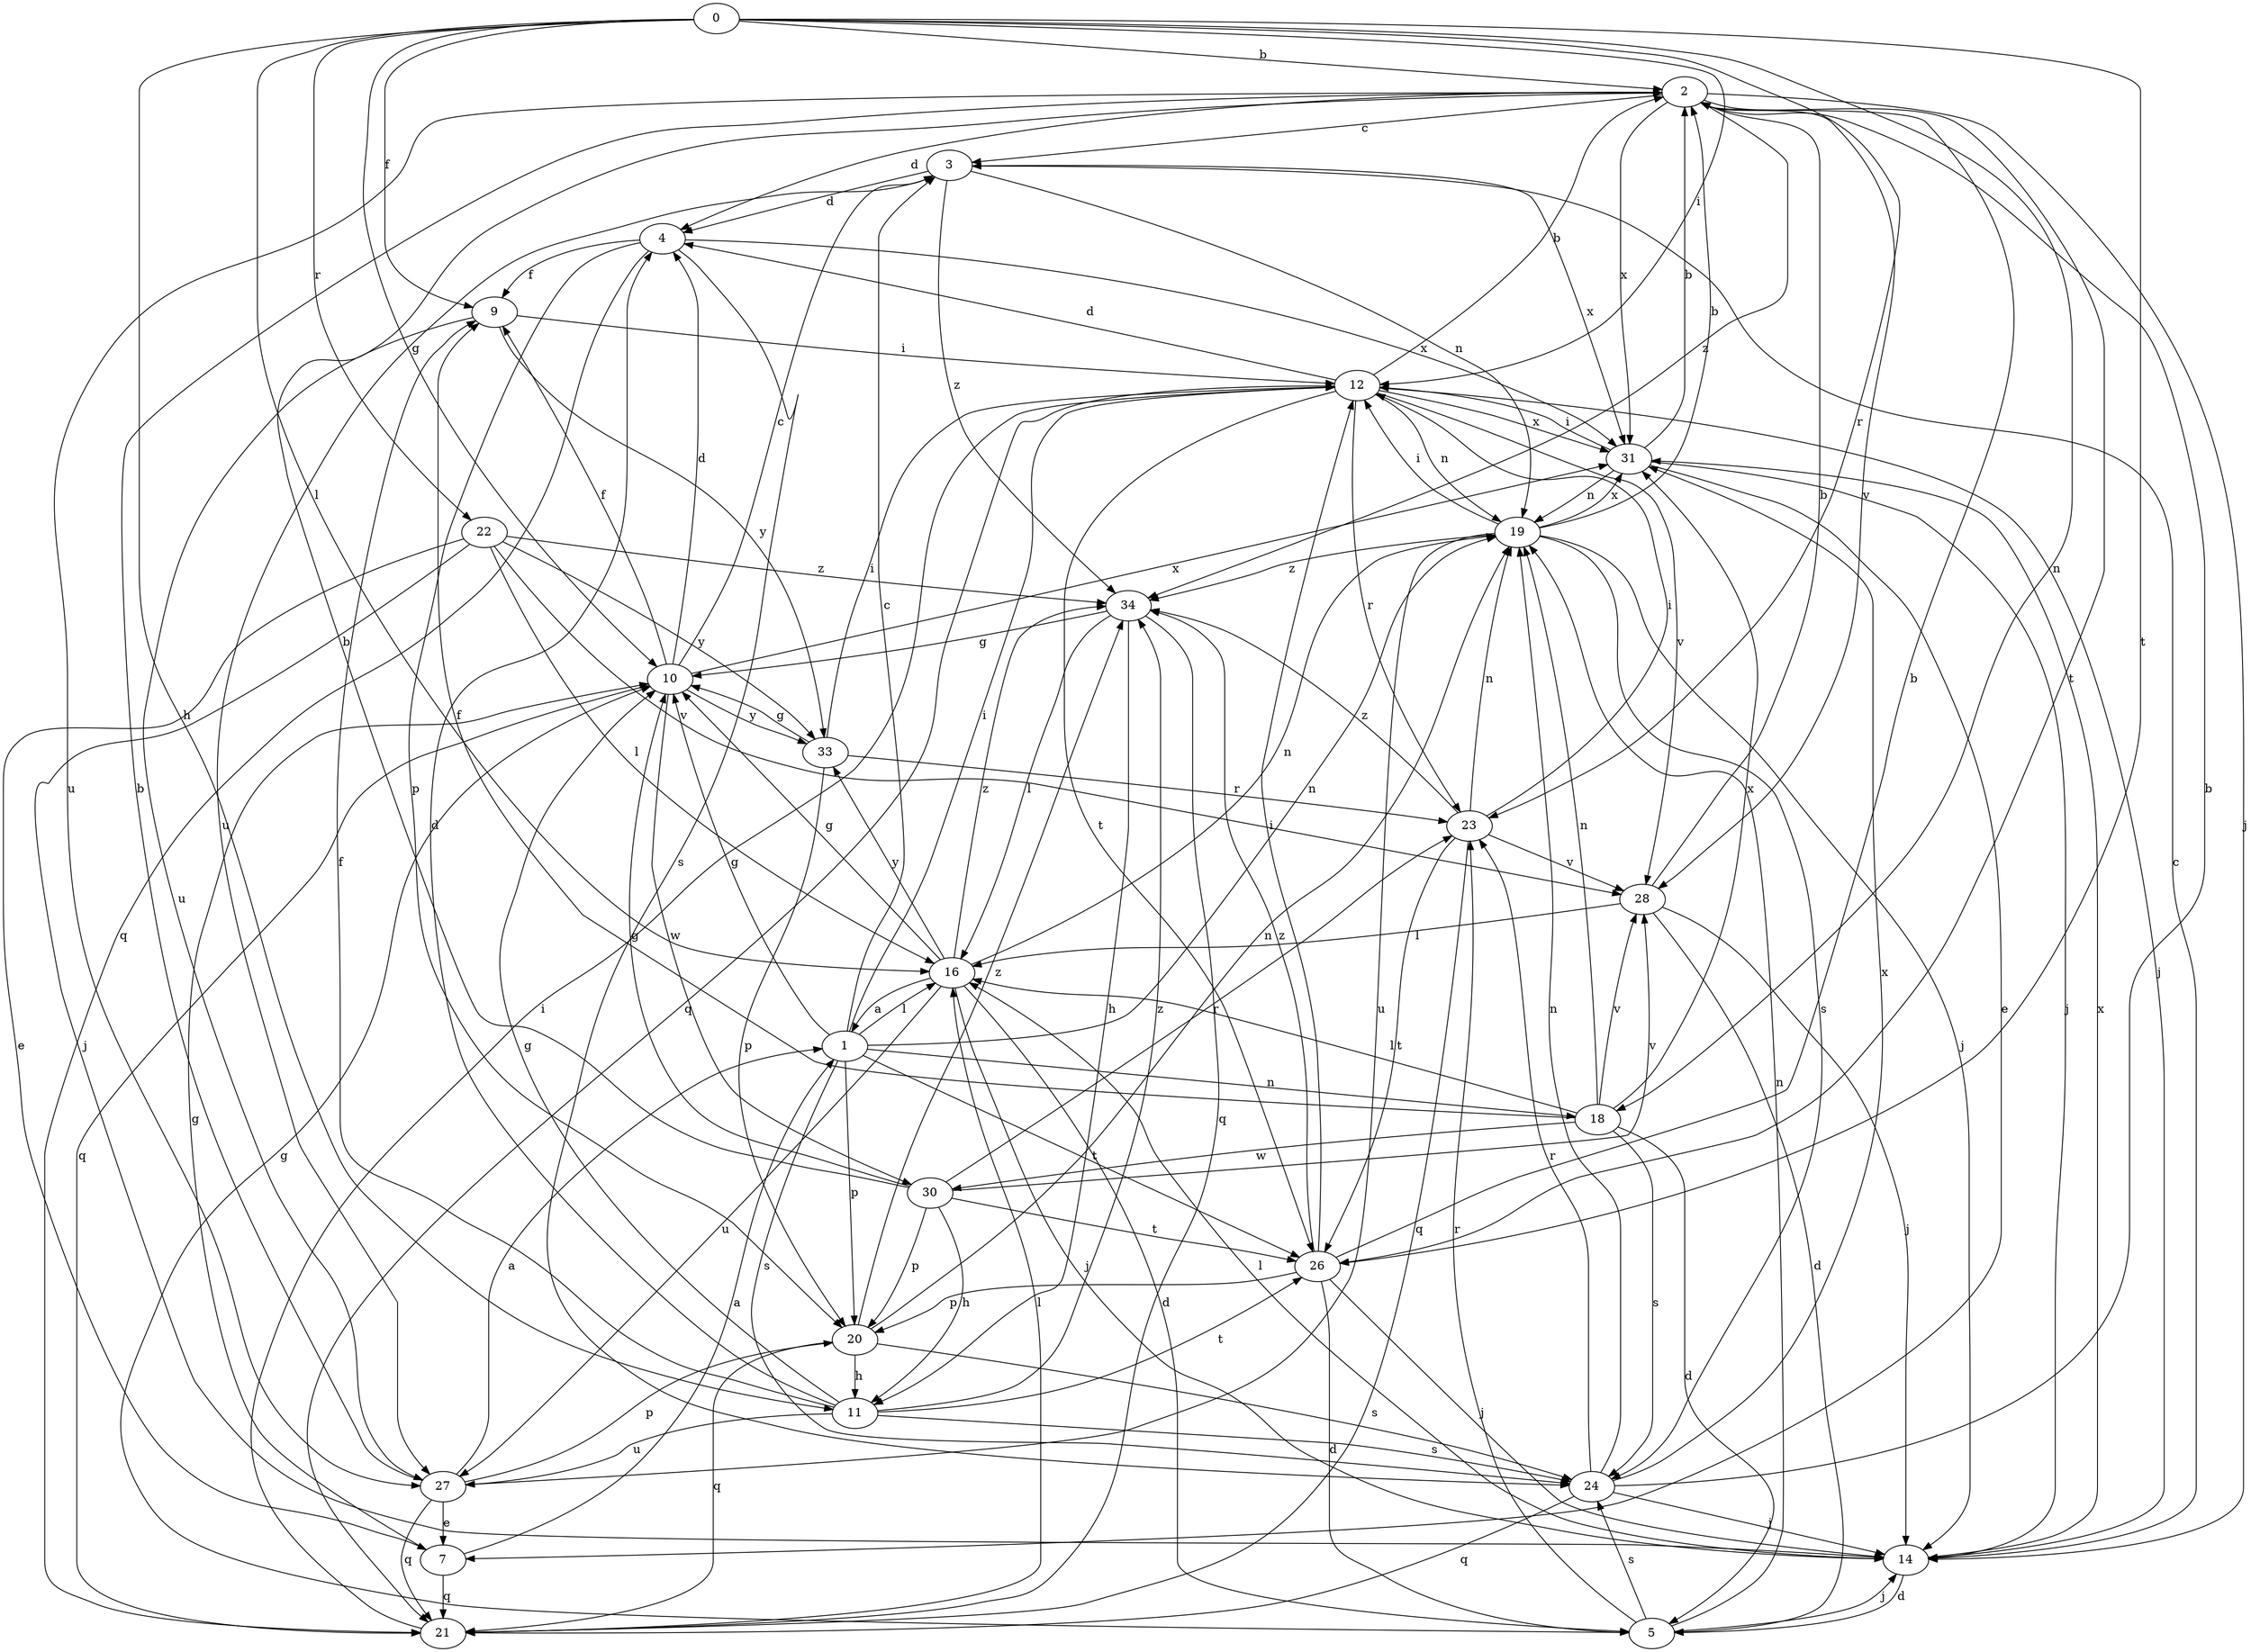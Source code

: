 strict digraph  {
0;
1;
2;
3;
4;
5;
7;
9;
10;
11;
12;
14;
16;
18;
19;
20;
21;
22;
23;
24;
26;
27;
28;
30;
31;
33;
34;
0 -> 2  [label=b];
0 -> 9  [label=f];
0 -> 10  [label=g];
0 -> 11  [label=h];
0 -> 12  [label=i];
0 -> 16  [label=l];
0 -> 18  [label=n];
0 -> 22  [label=r];
0 -> 23  [label=r];
0 -> 26  [label=t];
1 -> 3  [label=c];
1 -> 10  [label=g];
1 -> 12  [label=i];
1 -> 16  [label=l];
1 -> 18  [label=n];
1 -> 19  [label=n];
1 -> 20  [label=p];
1 -> 24  [label=s];
1 -> 26  [label=t];
2 -> 3  [label=c];
2 -> 4  [label=d];
2 -> 14  [label=j];
2 -> 26  [label=t];
2 -> 27  [label=u];
2 -> 28  [label=v];
2 -> 31  [label=x];
2 -> 34  [label=z];
3 -> 4  [label=d];
3 -> 19  [label=n];
3 -> 27  [label=u];
3 -> 31  [label=x];
3 -> 34  [label=z];
4 -> 9  [label=f];
4 -> 20  [label=p];
4 -> 21  [label=q];
4 -> 24  [label=s];
4 -> 31  [label=x];
5 -> 10  [label=g];
5 -> 14  [label=j];
5 -> 19  [label=n];
5 -> 23  [label=r];
5 -> 24  [label=s];
7 -> 1  [label=a];
7 -> 10  [label=g];
7 -> 21  [label=q];
9 -> 12  [label=i];
9 -> 27  [label=u];
9 -> 33  [label=y];
10 -> 3  [label=c];
10 -> 4  [label=d];
10 -> 9  [label=f];
10 -> 21  [label=q];
10 -> 30  [label=w];
10 -> 31  [label=x];
10 -> 33  [label=y];
11 -> 4  [label=d];
11 -> 9  [label=f];
11 -> 10  [label=g];
11 -> 24  [label=s];
11 -> 26  [label=t];
11 -> 27  [label=u];
11 -> 34  [label=z];
12 -> 2  [label=b];
12 -> 4  [label=d];
12 -> 14  [label=j];
12 -> 19  [label=n];
12 -> 21  [label=q];
12 -> 23  [label=r];
12 -> 26  [label=t];
12 -> 28  [label=v];
12 -> 31  [label=x];
14 -> 3  [label=c];
14 -> 5  [label=d];
14 -> 16  [label=l];
14 -> 31  [label=x];
16 -> 1  [label=a];
16 -> 5  [label=d];
16 -> 10  [label=g];
16 -> 14  [label=j];
16 -> 19  [label=n];
16 -> 27  [label=u];
16 -> 33  [label=y];
16 -> 34  [label=z];
18 -> 5  [label=d];
18 -> 9  [label=f];
18 -> 16  [label=l];
18 -> 19  [label=n];
18 -> 24  [label=s];
18 -> 28  [label=v];
18 -> 30  [label=w];
18 -> 31  [label=x];
19 -> 2  [label=b];
19 -> 12  [label=i];
19 -> 14  [label=j];
19 -> 24  [label=s];
19 -> 27  [label=u];
19 -> 31  [label=x];
19 -> 34  [label=z];
20 -> 11  [label=h];
20 -> 19  [label=n];
20 -> 21  [label=q];
20 -> 24  [label=s];
20 -> 34  [label=z];
21 -> 12  [label=i];
21 -> 16  [label=l];
22 -> 7  [label=e];
22 -> 14  [label=j];
22 -> 16  [label=l];
22 -> 28  [label=v];
22 -> 33  [label=y];
22 -> 34  [label=z];
23 -> 12  [label=i];
23 -> 19  [label=n];
23 -> 21  [label=q];
23 -> 26  [label=t];
23 -> 28  [label=v];
23 -> 34  [label=z];
24 -> 2  [label=b];
24 -> 14  [label=j];
24 -> 19  [label=n];
24 -> 21  [label=q];
24 -> 23  [label=r];
24 -> 31  [label=x];
26 -> 2  [label=b];
26 -> 5  [label=d];
26 -> 12  [label=i];
26 -> 14  [label=j];
26 -> 20  [label=p];
26 -> 34  [label=z];
27 -> 1  [label=a];
27 -> 2  [label=b];
27 -> 7  [label=e];
27 -> 20  [label=p];
27 -> 21  [label=q];
28 -> 2  [label=b];
28 -> 5  [label=d];
28 -> 14  [label=j];
28 -> 16  [label=l];
30 -> 2  [label=b];
30 -> 10  [label=g];
30 -> 11  [label=h];
30 -> 20  [label=p];
30 -> 23  [label=r];
30 -> 26  [label=t];
30 -> 28  [label=v];
31 -> 2  [label=b];
31 -> 7  [label=e];
31 -> 12  [label=i];
31 -> 14  [label=j];
31 -> 19  [label=n];
33 -> 10  [label=g];
33 -> 12  [label=i];
33 -> 20  [label=p];
33 -> 23  [label=r];
34 -> 10  [label=g];
34 -> 11  [label=h];
34 -> 16  [label=l];
34 -> 21  [label=q];
}
